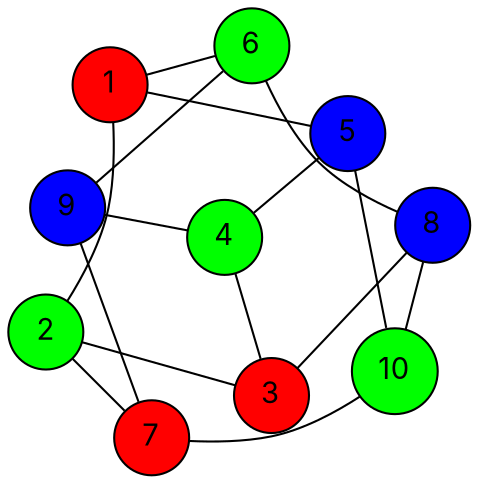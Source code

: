 graph G {
  layout=neato;
  overlap=false;
  splines=true;
  node [shape=circle, style=filled, fontname=Inter];
  1 [label="1", fillcolor="red", tooltip="v1 color 0"];
  2 [label="2", fillcolor="green", tooltip="v2 color 1"];
  3 [label="3", fillcolor="red", tooltip="v3 color 0"];
  4 [label="4", fillcolor="green", tooltip="v4 color 1"];
  5 [label="5", fillcolor="blue", tooltip="v5 color 2"];
  6 [label="6", fillcolor="green", tooltip="v6 color 1"];
  7 [label="7", fillcolor="red", tooltip="v7 color 0"];
  8 [label="8", fillcolor="blue", tooltip="v8 color 2"];
  9 [label="9", fillcolor="blue", tooltip="v9 color 2"];
  10 [label="10", fillcolor="green", tooltip="v10 color 1"];
  1 -- 6;
  1 -- 5;
  1 -- 2;
  2 -- 7;
  2 -- 3;
  3 -- 8;
  3 -- 4;
  4 -- 9;
  4 -- 5;
  5 -- 10;
  6 -- 9;
  6 -- 8;
  7 -- 10;
  7 -- 9;
  8 -- 10;
}
